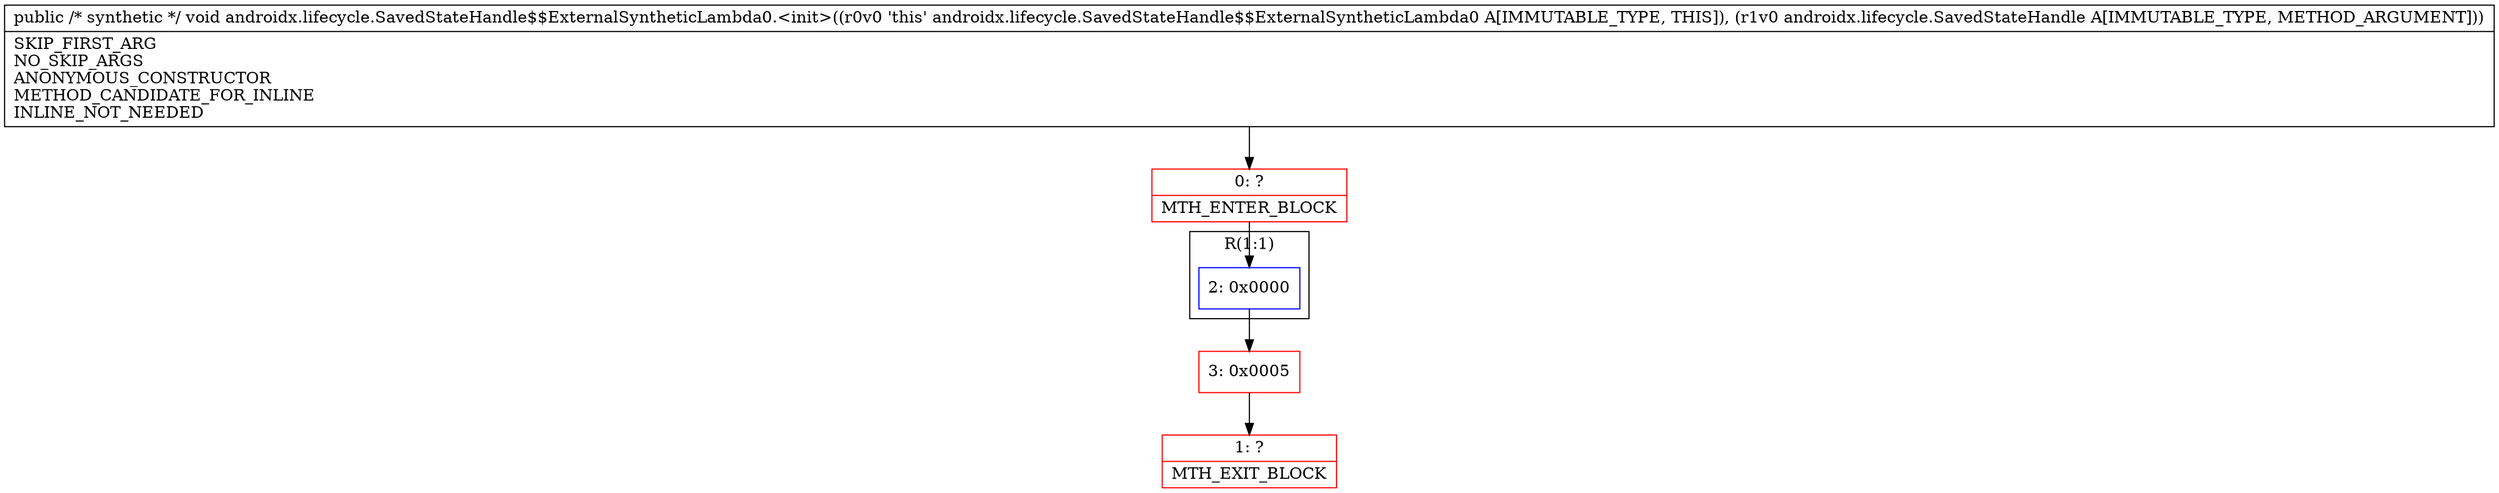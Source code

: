 digraph "CFG forandroidx.lifecycle.SavedStateHandle$$ExternalSyntheticLambda0.\<init\>(Landroidx\/lifecycle\/SavedStateHandle;)V" {
subgraph cluster_Region_1482234011 {
label = "R(1:1)";
node [shape=record,color=blue];
Node_2 [shape=record,label="{2\:\ 0x0000}"];
}
Node_0 [shape=record,color=red,label="{0\:\ ?|MTH_ENTER_BLOCK\l}"];
Node_3 [shape=record,color=red,label="{3\:\ 0x0005}"];
Node_1 [shape=record,color=red,label="{1\:\ ?|MTH_EXIT_BLOCK\l}"];
MethodNode[shape=record,label="{public \/* synthetic *\/ void androidx.lifecycle.SavedStateHandle$$ExternalSyntheticLambda0.\<init\>((r0v0 'this' androidx.lifecycle.SavedStateHandle$$ExternalSyntheticLambda0 A[IMMUTABLE_TYPE, THIS]), (r1v0 androidx.lifecycle.SavedStateHandle A[IMMUTABLE_TYPE, METHOD_ARGUMENT]))  | SKIP_FIRST_ARG\lNO_SKIP_ARGS\lANONYMOUS_CONSTRUCTOR\lMETHOD_CANDIDATE_FOR_INLINE\lINLINE_NOT_NEEDED\l}"];
MethodNode -> Node_0;Node_2 -> Node_3;
Node_0 -> Node_2;
Node_3 -> Node_1;
}

